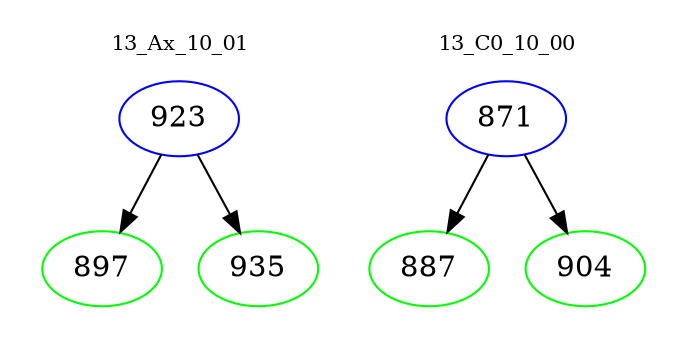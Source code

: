 digraph{
subgraph cluster_0 {
color = white
label = "13_Ax_10_01";
fontsize=10;
T0_923 [label="923", color="blue"]
T0_923 -> T0_897 [color="black"]
T0_897 [label="897", color="green"]
T0_923 -> T0_935 [color="black"]
T0_935 [label="935", color="green"]
}
subgraph cluster_1 {
color = white
label = "13_C0_10_00";
fontsize=10;
T1_871 [label="871", color="blue"]
T1_871 -> T1_887 [color="black"]
T1_887 [label="887", color="green"]
T1_871 -> T1_904 [color="black"]
T1_904 [label="904", color="green"]
}
}
